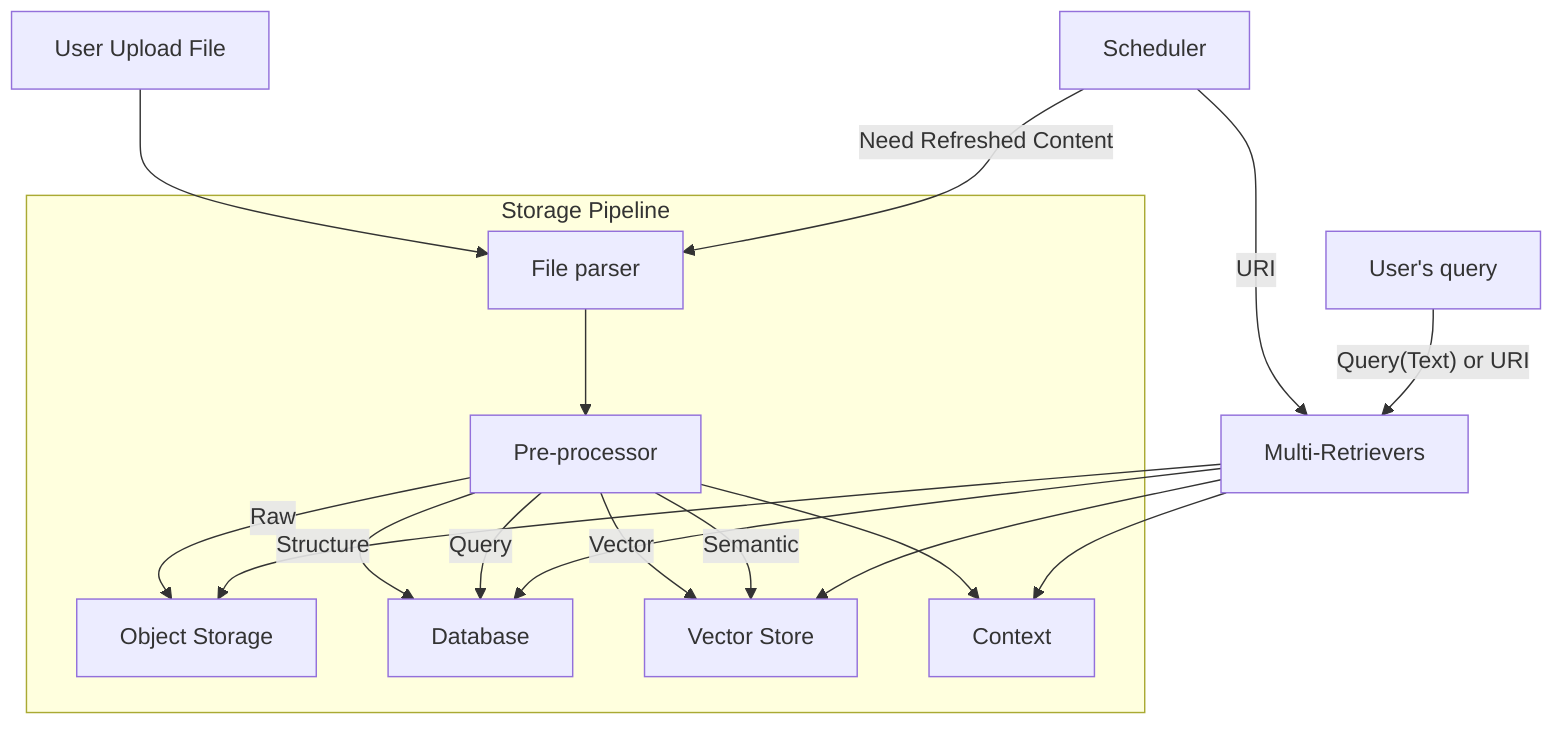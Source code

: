 graph TD
    A[User Upload File] --> B0["File parser"]
    B0 --> B[Pre-processor]
    
    B -->|Raw| C[Object Storage]
    B -->|Structure| D[Database]
    B -->|Query| D
    B -->|Vector| E[Vector Store]
    B -->|Semantic| E
    B --> CC[Context]
    H[Scheduler] -->|"Need Refreshed Content"| B0
    H -->|URI| G
    F[User's query] -->|"Query(Text) or URI"| G[Multi-Retrievers]
    G --> C
    G --> D
    G --> E
    G --> CC

    subgraph Storage Pipeline
        
        B0
        B
        C
        D
        E
        CC
    end